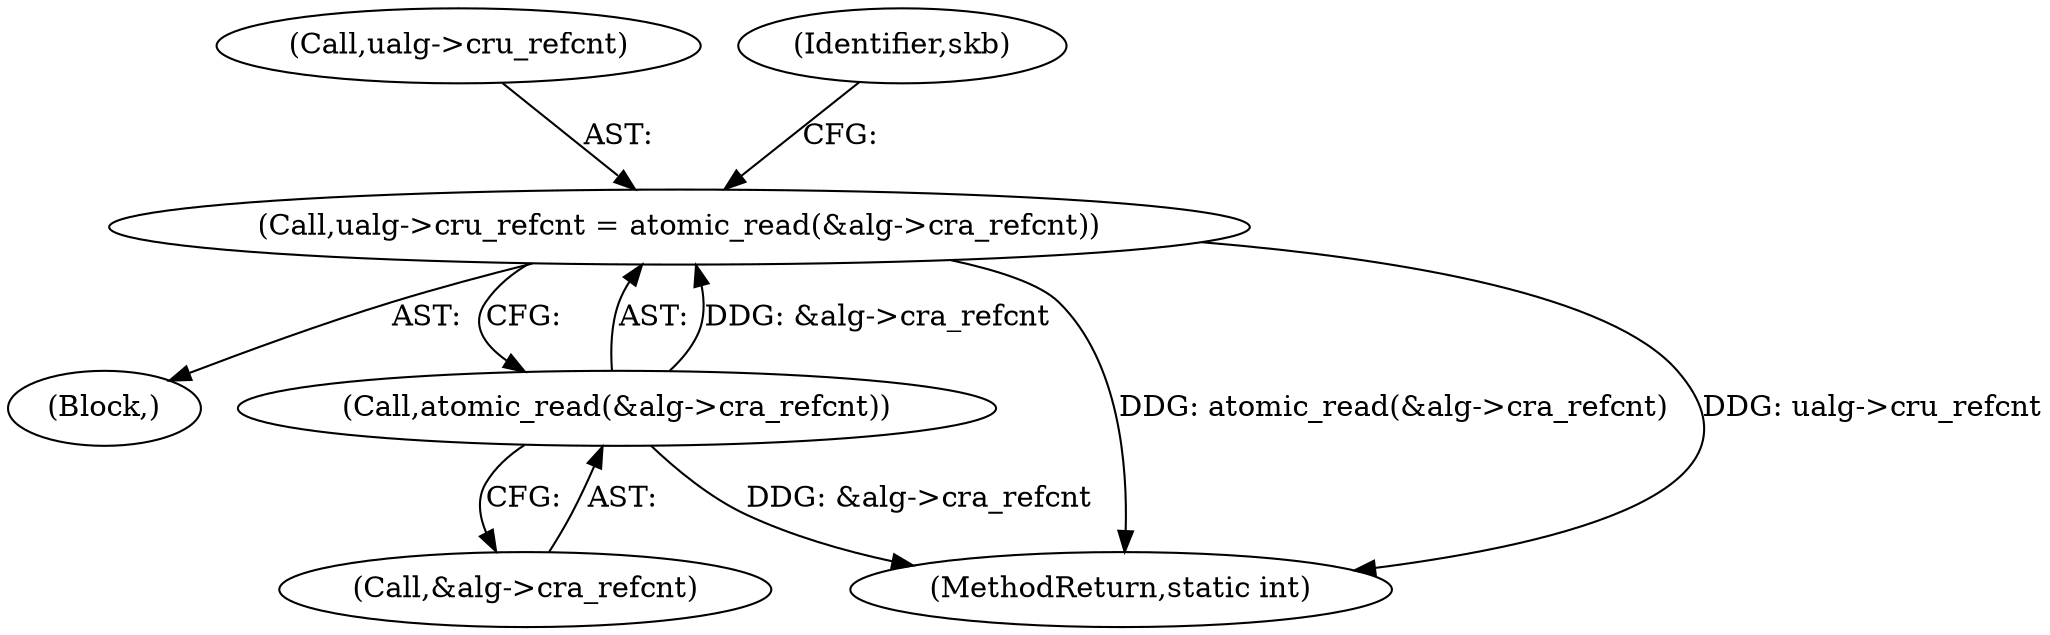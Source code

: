 digraph "0_linux_9a5467bf7b6e9e02ec9c3da4e23747c05faeaac6_7@API" {
"1000148" [label="(Call,ualg->cru_refcnt = atomic_read(&alg->cra_refcnt))"];
"1000152" [label="(Call,atomic_read(&alg->cra_refcnt))"];
"1000149" [label="(Call,ualg->cru_refcnt)"];
"1000153" [label="(Call,&alg->cra_refcnt)"];
"1000152" [label="(Call,atomic_read(&alg->cra_refcnt))"];
"1000159" [label="(Identifier,skb)"];
"1000104" [label="(Block,)"];
"1000237" [label="(MethodReturn,static int)"];
"1000148" [label="(Call,ualg->cru_refcnt = atomic_read(&alg->cra_refcnt))"];
"1000148" -> "1000104"  [label="AST: "];
"1000148" -> "1000152"  [label="CFG: "];
"1000149" -> "1000148"  [label="AST: "];
"1000152" -> "1000148"  [label="AST: "];
"1000159" -> "1000148"  [label="CFG: "];
"1000148" -> "1000237"  [label="DDG: atomic_read(&alg->cra_refcnt)"];
"1000148" -> "1000237"  [label="DDG: ualg->cru_refcnt"];
"1000152" -> "1000148"  [label="DDG: &alg->cra_refcnt"];
"1000152" -> "1000153"  [label="CFG: "];
"1000153" -> "1000152"  [label="AST: "];
"1000152" -> "1000237"  [label="DDG: &alg->cra_refcnt"];
}

